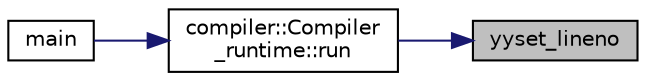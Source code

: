 digraph "yyset_lineno"
{
 // LATEX_PDF_SIZE
  edge [fontname="Helvetica",fontsize="10",labelfontname="Helvetica",labelfontsize="10"];
  node [fontname="Helvetica",fontsize="10",shape=record];
  rankdir="RL";
  Node1 [label="yyset_lineno",height=0.2,width=0.4,color="black", fillcolor="grey75", style="filled", fontcolor="black",tooltip=" "];
  Node1 -> Node2 [dir="back",color="midnightblue",fontsize="10",style="solid",fontname="Helvetica"];
  Node2 [label="compiler::Compiler\l_runtime::run",height=0.2,width=0.4,color="black", fillcolor="white", style="filled",URL="$classcompiler_1_1_compiler__runtime.html#ace8975a4a327d2b4a69e929a0c015873",tooltip=" "];
  Node2 -> Node3 [dir="back",color="midnightblue",fontsize="10",style="solid",fontname="Helvetica"];
  Node3 [label="main",height=0.2,width=0.4,color="black", fillcolor="white", style="filled",URL="$main_8cc.html#a217dbf8b442f20279ea00b898af96f52",tooltip=" "];
}
